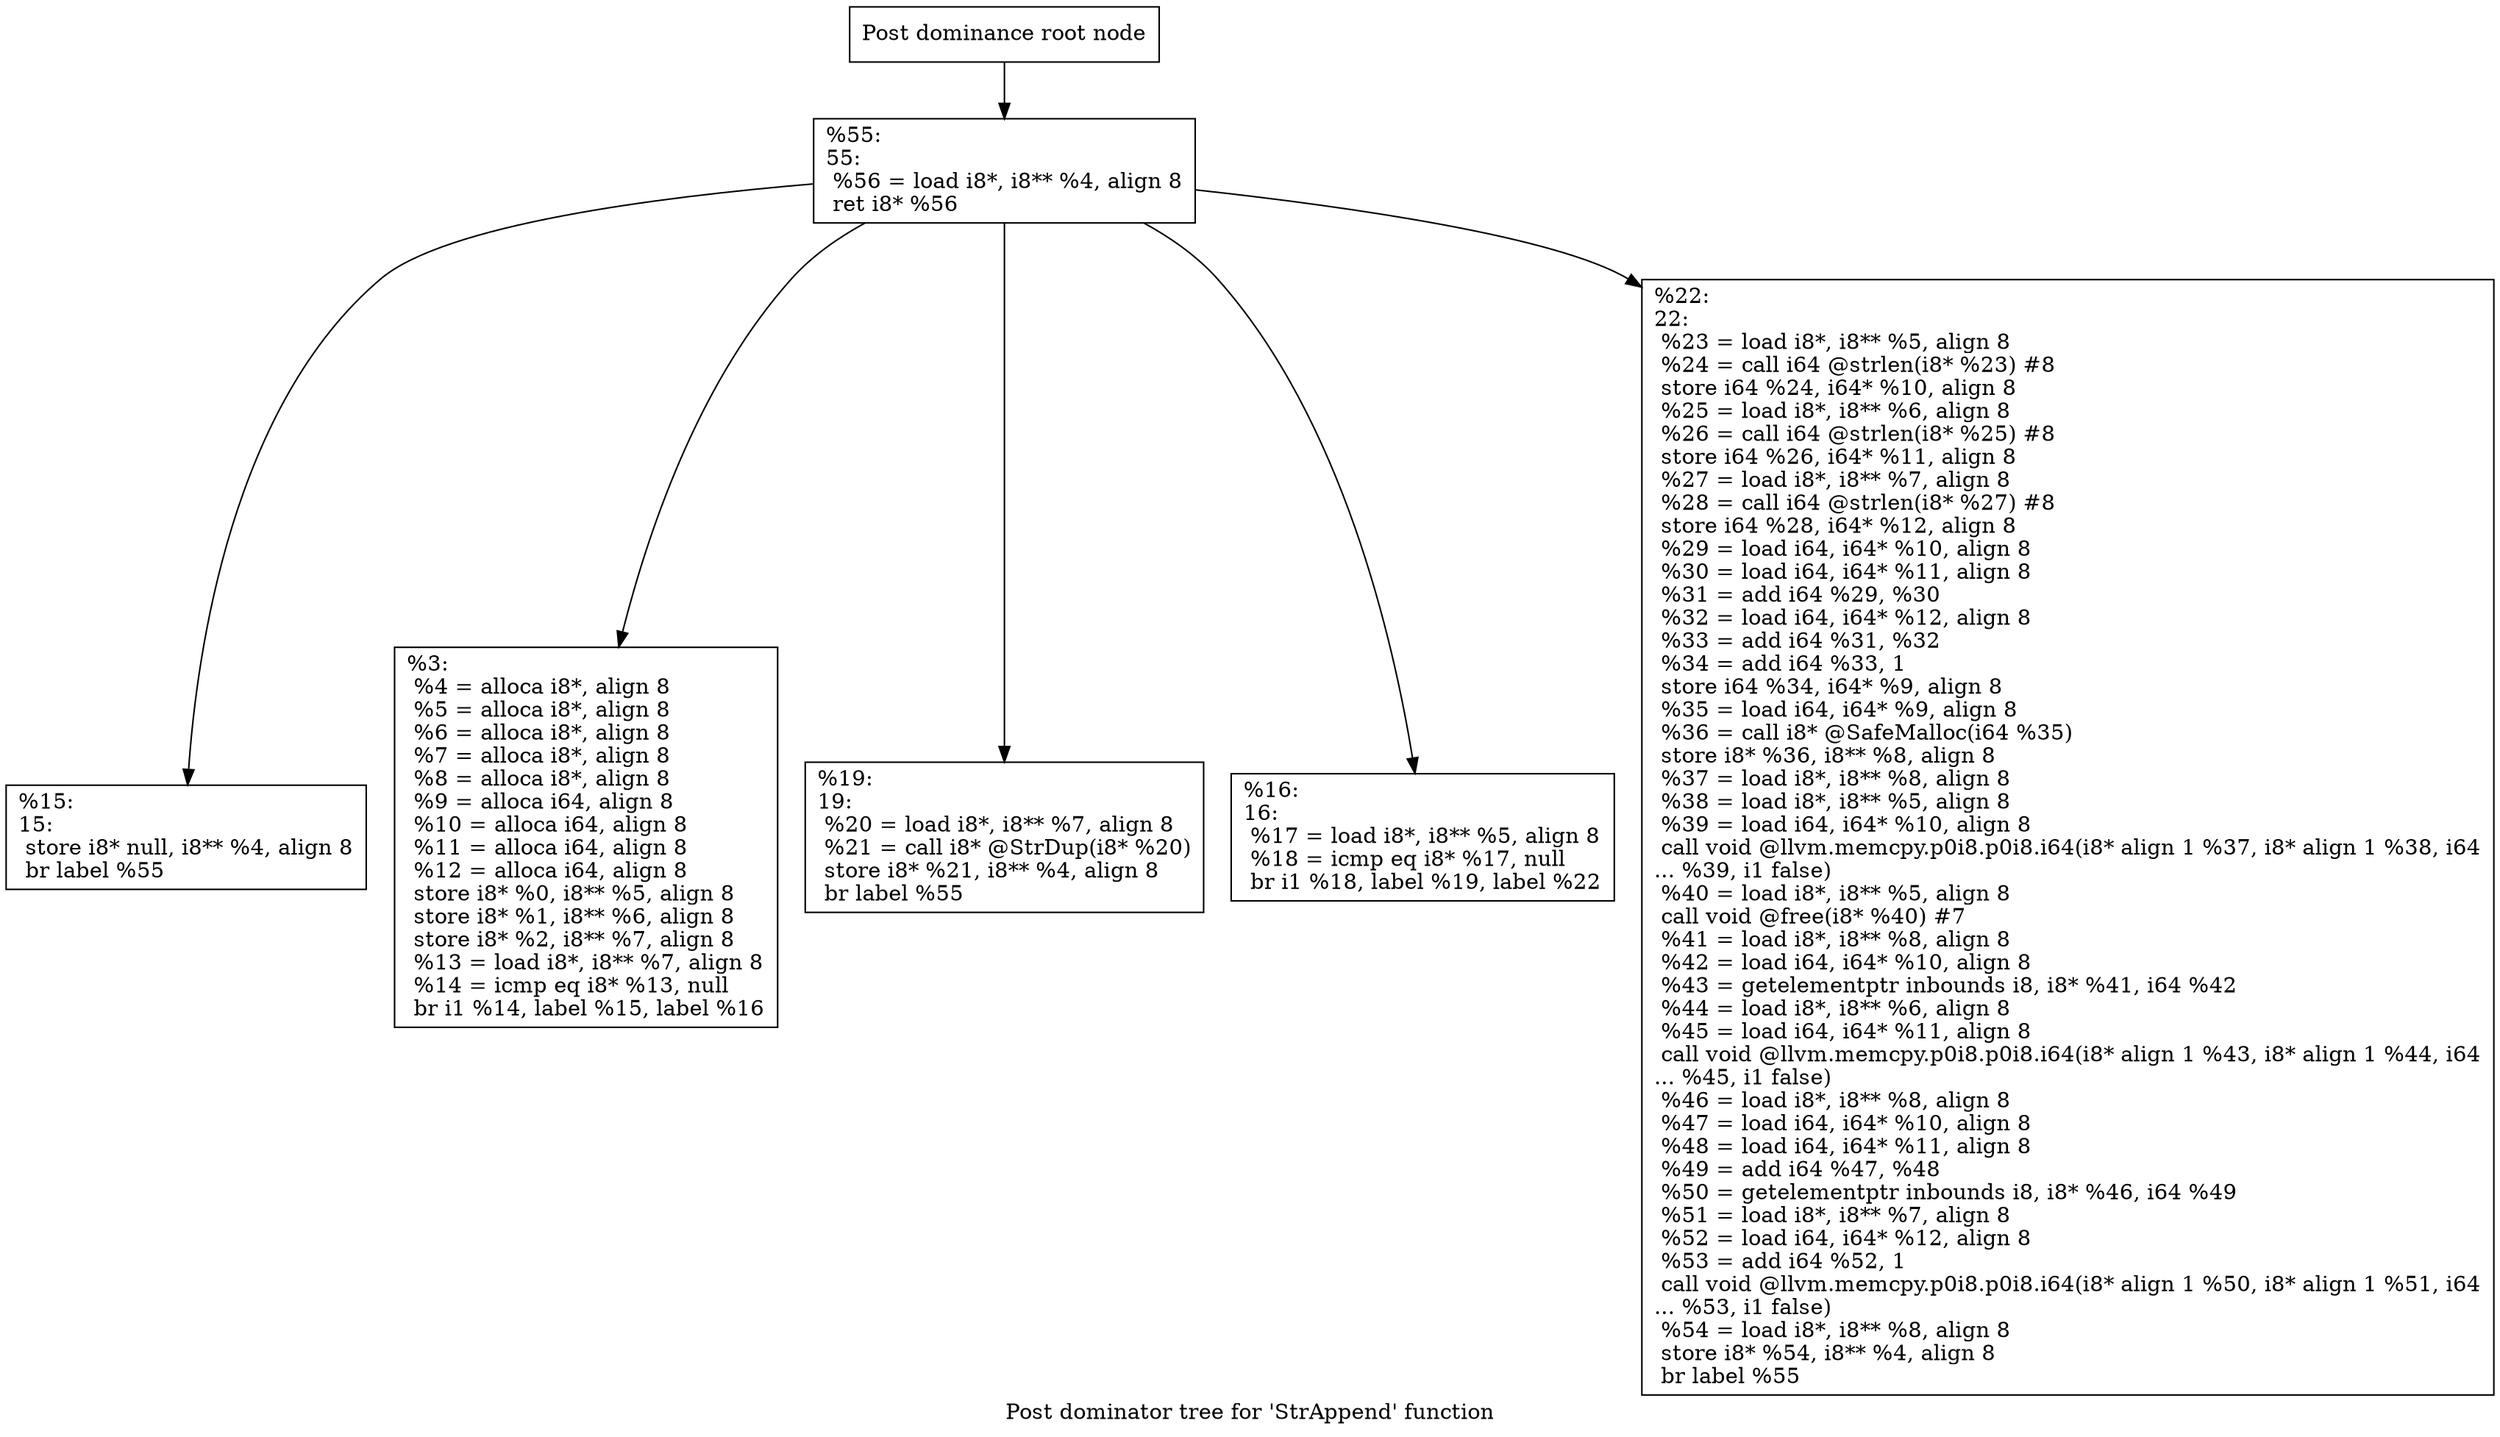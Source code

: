 digraph "Post dominator tree for 'StrAppend' function" {
	label="Post dominator tree for 'StrAppend' function";

	Node0x1777250 [shape=record,label="{Post dominance root node}"];
	Node0x1777250 -> Node0x17777d0;
	Node0x17777d0 [shape=record,label="{%55:\l55:                                               \l  %56 = load i8*, i8** %4, align 8\l  ret i8* %56\l}"];
	Node0x17777d0 -> Node0x1777790;
	Node0x17777d0 -> Node0x17724c0;
	Node0x17777d0 -> Node0x1772500;
	Node0x17777d0 -> Node0x1777810;
	Node0x17777d0 -> Node0x16c68d0;
	Node0x1777790 [shape=record,label="{%15:\l15:                                               \l  store i8* null, i8** %4, align 8\l  br label %55\l}"];
	Node0x17724c0 [shape=record,label="{%3:\l  %4 = alloca i8*, align 8\l  %5 = alloca i8*, align 8\l  %6 = alloca i8*, align 8\l  %7 = alloca i8*, align 8\l  %8 = alloca i8*, align 8\l  %9 = alloca i64, align 8\l  %10 = alloca i64, align 8\l  %11 = alloca i64, align 8\l  %12 = alloca i64, align 8\l  store i8* %0, i8** %5, align 8\l  store i8* %1, i8** %6, align 8\l  store i8* %2, i8** %7, align 8\l  %13 = load i8*, i8** %7, align 8\l  %14 = icmp eq i8* %13, null\l  br i1 %14, label %15, label %16\l}"];
	Node0x1772500 [shape=record,label="{%19:\l19:                                               \l  %20 = load i8*, i8** %7, align 8\l  %21 = call i8* @StrDup(i8* %20)\l  store i8* %21, i8** %4, align 8\l  br label %55\l}"];
	Node0x1777810 [shape=record,label="{%16:\l16:                                               \l  %17 = load i8*, i8** %5, align 8\l  %18 = icmp eq i8* %17, null\l  br i1 %18, label %19, label %22\l}"];
	Node0x16c68d0 [shape=record,label="{%22:\l22:                                               \l  %23 = load i8*, i8** %5, align 8\l  %24 = call i64 @strlen(i8* %23) #8\l  store i64 %24, i64* %10, align 8\l  %25 = load i8*, i8** %6, align 8\l  %26 = call i64 @strlen(i8* %25) #8\l  store i64 %26, i64* %11, align 8\l  %27 = load i8*, i8** %7, align 8\l  %28 = call i64 @strlen(i8* %27) #8\l  store i64 %28, i64* %12, align 8\l  %29 = load i64, i64* %10, align 8\l  %30 = load i64, i64* %11, align 8\l  %31 = add i64 %29, %30\l  %32 = load i64, i64* %12, align 8\l  %33 = add i64 %31, %32\l  %34 = add i64 %33, 1\l  store i64 %34, i64* %9, align 8\l  %35 = load i64, i64* %9, align 8\l  %36 = call i8* @SafeMalloc(i64 %35)\l  store i8* %36, i8** %8, align 8\l  %37 = load i8*, i8** %8, align 8\l  %38 = load i8*, i8** %5, align 8\l  %39 = load i64, i64* %10, align 8\l  call void @llvm.memcpy.p0i8.p0i8.i64(i8* align 1 %37, i8* align 1 %38, i64\l... %39, i1 false)\l  %40 = load i8*, i8** %5, align 8\l  call void @free(i8* %40) #7\l  %41 = load i8*, i8** %8, align 8\l  %42 = load i64, i64* %10, align 8\l  %43 = getelementptr inbounds i8, i8* %41, i64 %42\l  %44 = load i8*, i8** %6, align 8\l  %45 = load i64, i64* %11, align 8\l  call void @llvm.memcpy.p0i8.p0i8.i64(i8* align 1 %43, i8* align 1 %44, i64\l... %45, i1 false)\l  %46 = load i8*, i8** %8, align 8\l  %47 = load i64, i64* %10, align 8\l  %48 = load i64, i64* %11, align 8\l  %49 = add i64 %47, %48\l  %50 = getelementptr inbounds i8, i8* %46, i64 %49\l  %51 = load i8*, i8** %7, align 8\l  %52 = load i64, i64* %12, align 8\l  %53 = add i64 %52, 1\l  call void @llvm.memcpy.p0i8.p0i8.i64(i8* align 1 %50, i8* align 1 %51, i64\l... %53, i1 false)\l  %54 = load i8*, i8** %8, align 8\l  store i8* %54, i8** %4, align 8\l  br label %55\l}"];
}
